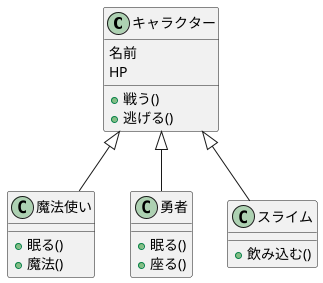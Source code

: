 @startuml

class キャラクター{
    名前
    HP

    + 戦う()
    + 逃げる()
}

class 魔法使い{
    + 眠る()
    + 魔法()
}

class 勇者{
    + 眠る()
    + 座る()
}

class スライム{
    + 飲み込む()
}

キャラクター <|-- 魔法使い
キャラクター <|-- 勇者
キャラクター <|-- スライム

@enduml